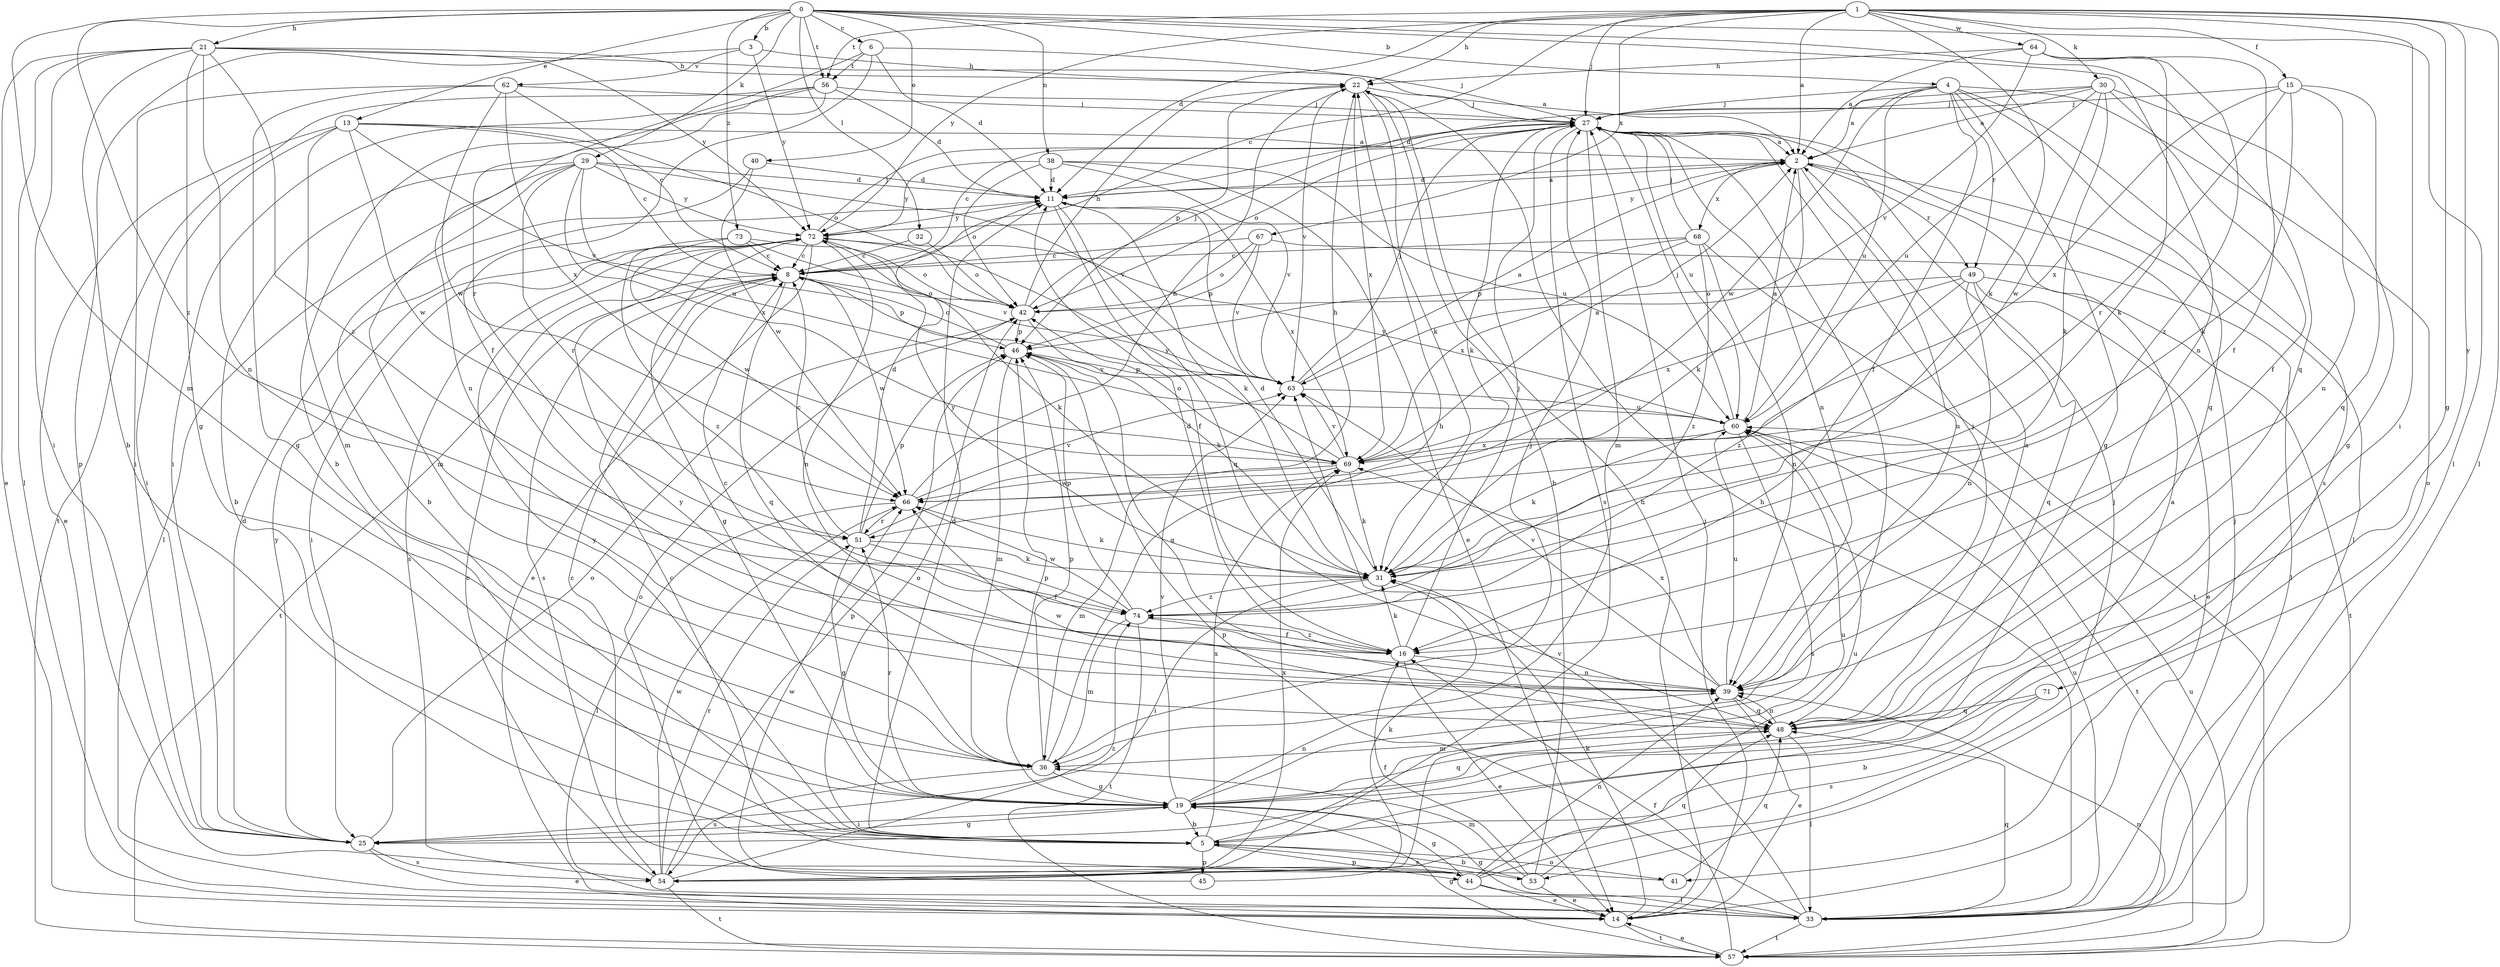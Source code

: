 strict digraph  {
0;
1;
2;
3;
4;
5;
6;
8;
11;
13;
14;
15;
16;
19;
21;
22;
25;
27;
29;
30;
31;
32;
33;
36;
38;
39;
40;
41;
42;
44;
45;
46;
48;
49;
51;
53;
54;
56;
57;
60;
62;
63;
64;
66;
67;
68;
69;
71;
72;
73;
74;
0 -> 3  [label=b];
0 -> 4  [label=b];
0 -> 6  [label=c];
0 -> 13  [label=e];
0 -> 21  [label=h];
0 -> 29  [label=k];
0 -> 32  [label=l];
0 -> 33  [label=l];
0 -> 36  [label=m];
0 -> 38  [label=n];
0 -> 39  [label=n];
0 -> 40  [label=o];
0 -> 48  [label=q];
0 -> 56  [label=t];
0 -> 73  [label=z];
0 -> 74  [label=z];
1 -> 2  [label=a];
1 -> 8  [label=c];
1 -> 11  [label=d];
1 -> 15  [label=f];
1 -> 19  [label=g];
1 -> 22  [label=h];
1 -> 25  [label=i];
1 -> 27  [label=j];
1 -> 30  [label=k];
1 -> 31  [label=k];
1 -> 33  [label=l];
1 -> 56  [label=t];
1 -> 64  [label=w];
1 -> 67  [label=x];
1 -> 71  [label=y];
1 -> 72  [label=y];
2 -> 11  [label=d];
2 -> 31  [label=k];
2 -> 33  [label=l];
2 -> 39  [label=n];
2 -> 49  [label=r];
2 -> 68  [label=x];
2 -> 72  [label=y];
3 -> 22  [label=h];
3 -> 44  [label=p];
3 -> 62  [label=v];
3 -> 72  [label=y];
4 -> 2  [label=a];
4 -> 16  [label=f];
4 -> 19  [label=g];
4 -> 27  [label=j];
4 -> 41  [label=o];
4 -> 48  [label=q];
4 -> 49  [label=r];
4 -> 53  [label=s];
4 -> 60  [label=u];
4 -> 66  [label=w];
5 -> 2  [label=a];
5 -> 11  [label=d];
5 -> 41  [label=o];
5 -> 42  [label=o];
5 -> 44  [label=p];
5 -> 45  [label=p];
5 -> 53  [label=s];
5 -> 60  [label=u];
5 -> 69  [label=x];
5 -> 72  [label=y];
6 -> 11  [label=d];
6 -> 16  [label=f];
6 -> 27  [label=j];
6 -> 51  [label=r];
6 -> 56  [label=t];
8 -> 42  [label=o];
8 -> 46  [label=p];
8 -> 48  [label=q];
8 -> 54  [label=s];
8 -> 57  [label=t];
8 -> 66  [label=w];
11 -> 2  [label=a];
11 -> 16  [label=f];
11 -> 31  [label=k];
11 -> 48  [label=q];
11 -> 69  [label=x];
11 -> 72  [label=y];
13 -> 2  [label=a];
13 -> 8  [label=c];
13 -> 14  [label=e];
13 -> 25  [label=i];
13 -> 36  [label=m];
13 -> 42  [label=o];
13 -> 63  [label=v];
13 -> 66  [label=w];
14 -> 22  [label=h];
14 -> 27  [label=j];
14 -> 31  [label=k];
14 -> 57  [label=t];
15 -> 27  [label=j];
15 -> 31  [label=k];
15 -> 39  [label=n];
15 -> 48  [label=q];
15 -> 51  [label=r];
15 -> 69  [label=x];
16 -> 11  [label=d];
16 -> 14  [label=e];
16 -> 27  [label=j];
16 -> 31  [label=k];
16 -> 39  [label=n];
16 -> 74  [label=z];
19 -> 5  [label=b];
19 -> 25  [label=i];
19 -> 27  [label=j];
19 -> 39  [label=n];
19 -> 46  [label=p];
19 -> 48  [label=q];
19 -> 51  [label=r];
19 -> 63  [label=v];
21 -> 2  [label=a];
21 -> 5  [label=b];
21 -> 14  [label=e];
21 -> 19  [label=g];
21 -> 22  [label=h];
21 -> 25  [label=i];
21 -> 33  [label=l];
21 -> 39  [label=n];
21 -> 72  [label=y];
21 -> 74  [label=z];
22 -> 27  [label=j];
22 -> 31  [label=k];
22 -> 46  [label=p];
22 -> 63  [label=v];
22 -> 69  [label=x];
25 -> 11  [label=d];
25 -> 14  [label=e];
25 -> 19  [label=g];
25 -> 42  [label=o];
25 -> 54  [label=s];
25 -> 72  [label=y];
27 -> 2  [label=a];
27 -> 8  [label=c];
27 -> 31  [label=k];
27 -> 36  [label=m];
27 -> 39  [label=n];
27 -> 42  [label=o];
27 -> 54  [label=s];
27 -> 60  [label=u];
29 -> 5  [label=b];
29 -> 11  [label=d];
29 -> 33  [label=l];
29 -> 36  [label=m];
29 -> 51  [label=r];
29 -> 60  [label=u];
29 -> 63  [label=v];
29 -> 69  [label=x];
29 -> 72  [label=y];
30 -> 2  [label=a];
30 -> 11  [label=d];
30 -> 16  [label=f];
30 -> 19  [label=g];
30 -> 27  [label=j];
30 -> 31  [label=k];
30 -> 60  [label=u];
30 -> 66  [label=w];
31 -> 11  [label=d];
31 -> 25  [label=i];
31 -> 72  [label=y];
31 -> 74  [label=z];
32 -> 8  [label=c];
32 -> 42  [label=o];
33 -> 19  [label=g];
33 -> 22  [label=h];
33 -> 27  [label=j];
33 -> 46  [label=p];
33 -> 48  [label=q];
33 -> 57  [label=t];
33 -> 60  [label=u];
33 -> 63  [label=v];
36 -> 19  [label=g];
36 -> 22  [label=h];
36 -> 27  [label=j];
36 -> 46  [label=p];
36 -> 54  [label=s];
36 -> 72  [label=y];
38 -> 11  [label=d];
38 -> 14  [label=e];
38 -> 42  [label=o];
38 -> 60  [label=u];
38 -> 63  [label=v];
38 -> 72  [label=y];
39 -> 8  [label=c];
39 -> 14  [label=e];
39 -> 48  [label=q];
39 -> 60  [label=u];
39 -> 63  [label=v];
39 -> 69  [label=x];
40 -> 5  [label=b];
40 -> 11  [label=d];
40 -> 66  [label=w];
41 -> 8  [label=c];
41 -> 48  [label=q];
42 -> 22  [label=h];
42 -> 27  [label=j];
42 -> 31  [label=k];
42 -> 46  [label=p];
44 -> 8  [label=c];
44 -> 14  [label=e];
44 -> 19  [label=g];
44 -> 27  [label=j];
44 -> 33  [label=l];
44 -> 39  [label=n];
44 -> 48  [label=q];
44 -> 66  [label=w];
45 -> 31  [label=k];
45 -> 42  [label=o];
46 -> 8  [label=c];
46 -> 36  [label=m];
46 -> 48  [label=q];
46 -> 63  [label=v];
48 -> 2  [label=a];
48 -> 27  [label=j];
48 -> 33  [label=l];
48 -> 36  [label=m];
48 -> 39  [label=n];
48 -> 66  [label=w];
49 -> 14  [label=e];
49 -> 39  [label=n];
49 -> 42  [label=o];
49 -> 48  [label=q];
49 -> 57  [label=t];
49 -> 69  [label=x];
49 -> 74  [label=z];
51 -> 8  [label=c];
51 -> 11  [label=d];
51 -> 16  [label=f];
51 -> 19  [label=g];
51 -> 22  [label=h];
51 -> 31  [label=k];
51 -> 46  [label=p];
53 -> 5  [label=b];
53 -> 14  [label=e];
53 -> 16  [label=f];
53 -> 22  [label=h];
53 -> 36  [label=m];
53 -> 60  [label=u];
54 -> 8  [label=c];
54 -> 46  [label=p];
54 -> 51  [label=r];
54 -> 57  [label=t];
54 -> 66  [label=w];
54 -> 69  [label=x];
54 -> 74  [label=z];
56 -> 5  [label=b];
56 -> 11  [label=d];
56 -> 25  [label=i];
56 -> 27  [label=j];
56 -> 39  [label=n];
56 -> 57  [label=t];
57 -> 14  [label=e];
57 -> 16  [label=f];
57 -> 19  [label=g];
57 -> 39  [label=n];
57 -> 60  [label=u];
60 -> 2  [label=a];
60 -> 27  [label=j];
60 -> 31  [label=k];
60 -> 54  [label=s];
60 -> 57  [label=t];
60 -> 69  [label=x];
60 -> 72  [label=y];
62 -> 8  [label=c];
62 -> 19  [label=g];
62 -> 25  [label=i];
62 -> 27  [label=j];
62 -> 66  [label=w];
62 -> 69  [label=x];
63 -> 2  [label=a];
63 -> 27  [label=j];
63 -> 46  [label=p];
63 -> 60  [label=u];
64 -> 2  [label=a];
64 -> 16  [label=f];
64 -> 22  [label=h];
64 -> 31  [label=k];
64 -> 63  [label=v];
64 -> 74  [label=z];
66 -> 22  [label=h];
66 -> 31  [label=k];
66 -> 33  [label=l];
66 -> 51  [label=r];
66 -> 63  [label=v];
67 -> 8  [label=c];
67 -> 33  [label=l];
67 -> 42  [label=o];
67 -> 46  [label=p];
67 -> 63  [label=v];
68 -> 8  [label=c];
68 -> 27  [label=j];
68 -> 39  [label=n];
68 -> 46  [label=p];
68 -> 57  [label=t];
68 -> 69  [label=x];
68 -> 74  [label=z];
69 -> 2  [label=a];
69 -> 31  [label=k];
69 -> 36  [label=m];
69 -> 42  [label=o];
69 -> 63  [label=v];
69 -> 66  [label=w];
69 -> 72  [label=y];
71 -> 5  [label=b];
71 -> 48  [label=q];
71 -> 54  [label=s];
72 -> 8  [label=c];
72 -> 14  [label=e];
72 -> 19  [label=g];
72 -> 25  [label=i];
72 -> 27  [label=j];
72 -> 31  [label=k];
72 -> 39  [label=n];
72 -> 54  [label=s];
73 -> 8  [label=c];
73 -> 42  [label=o];
73 -> 63  [label=v];
73 -> 66  [label=w];
73 -> 74  [label=z];
74 -> 16  [label=f];
74 -> 36  [label=m];
74 -> 46  [label=p];
74 -> 57  [label=t];
74 -> 66  [label=w];
}
